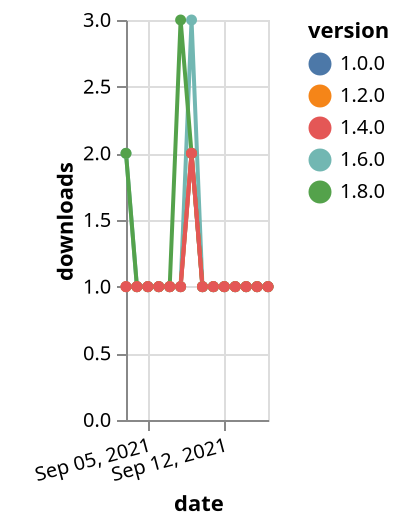 {"$schema": "https://vega.github.io/schema/vega-lite/v5.json", "description": "A simple bar chart with embedded data.", "data": {"values": [{"date": "2021-09-03", "total": 193, "delta": 2, "version": "1.6.0"}, {"date": "2021-09-04", "total": 194, "delta": 1, "version": "1.6.0"}, {"date": "2021-09-05", "total": 195, "delta": 1, "version": "1.6.0"}, {"date": "2021-09-06", "total": 196, "delta": 1, "version": "1.6.0"}, {"date": "2021-09-07", "total": 197, "delta": 1, "version": "1.6.0"}, {"date": "2021-09-08", "total": 198, "delta": 1, "version": "1.6.0"}, {"date": "2021-09-09", "total": 201, "delta": 3, "version": "1.6.0"}, {"date": "2021-09-10", "total": 202, "delta": 1, "version": "1.6.0"}, {"date": "2021-09-11", "total": 203, "delta": 1, "version": "1.6.0"}, {"date": "2021-09-12", "total": 204, "delta": 1, "version": "1.6.0"}, {"date": "2021-09-13", "total": 205, "delta": 1, "version": "1.6.0"}, {"date": "2021-09-14", "total": 206, "delta": 1, "version": "1.6.0"}, {"date": "2021-09-15", "total": 207, "delta": 1, "version": "1.6.0"}, {"date": "2021-09-16", "total": 208, "delta": 1, "version": "1.6.0"}, {"date": "2021-09-03", "total": 121, "delta": 2, "version": "1.8.0"}, {"date": "2021-09-04", "total": 122, "delta": 1, "version": "1.8.0"}, {"date": "2021-09-05", "total": 123, "delta": 1, "version": "1.8.0"}, {"date": "2021-09-06", "total": 124, "delta": 1, "version": "1.8.0"}, {"date": "2021-09-07", "total": 125, "delta": 1, "version": "1.8.0"}, {"date": "2021-09-08", "total": 128, "delta": 3, "version": "1.8.0"}, {"date": "2021-09-09", "total": 130, "delta": 2, "version": "1.8.0"}, {"date": "2021-09-10", "total": 131, "delta": 1, "version": "1.8.0"}, {"date": "2021-09-11", "total": 132, "delta": 1, "version": "1.8.0"}, {"date": "2021-09-12", "total": 133, "delta": 1, "version": "1.8.0"}, {"date": "2021-09-13", "total": 134, "delta": 1, "version": "1.8.0"}, {"date": "2021-09-14", "total": 135, "delta": 1, "version": "1.8.0"}, {"date": "2021-09-15", "total": 136, "delta": 1, "version": "1.8.0"}, {"date": "2021-09-16", "total": 137, "delta": 1, "version": "1.8.0"}, {"date": "2021-09-03", "total": 193, "delta": 1, "version": "1.0.0"}, {"date": "2021-09-04", "total": 194, "delta": 1, "version": "1.0.0"}, {"date": "2021-09-05", "total": 195, "delta": 1, "version": "1.0.0"}, {"date": "2021-09-06", "total": 196, "delta": 1, "version": "1.0.0"}, {"date": "2021-09-07", "total": 197, "delta": 1, "version": "1.0.0"}, {"date": "2021-09-08", "total": 198, "delta": 1, "version": "1.0.0"}, {"date": "2021-09-09", "total": 200, "delta": 2, "version": "1.0.0"}, {"date": "2021-09-10", "total": 201, "delta": 1, "version": "1.0.0"}, {"date": "2021-09-11", "total": 202, "delta": 1, "version": "1.0.0"}, {"date": "2021-09-12", "total": 203, "delta": 1, "version": "1.0.0"}, {"date": "2021-09-13", "total": 204, "delta": 1, "version": "1.0.0"}, {"date": "2021-09-14", "total": 205, "delta": 1, "version": "1.0.0"}, {"date": "2021-09-15", "total": 206, "delta": 1, "version": "1.0.0"}, {"date": "2021-09-16", "total": 207, "delta": 1, "version": "1.0.0"}, {"date": "2021-09-03", "total": 180, "delta": 1, "version": "1.2.0"}, {"date": "2021-09-04", "total": 181, "delta": 1, "version": "1.2.0"}, {"date": "2021-09-05", "total": 182, "delta": 1, "version": "1.2.0"}, {"date": "2021-09-06", "total": 183, "delta": 1, "version": "1.2.0"}, {"date": "2021-09-07", "total": 184, "delta": 1, "version": "1.2.0"}, {"date": "2021-09-08", "total": 185, "delta": 1, "version": "1.2.0"}, {"date": "2021-09-09", "total": 187, "delta": 2, "version": "1.2.0"}, {"date": "2021-09-10", "total": 188, "delta": 1, "version": "1.2.0"}, {"date": "2021-09-11", "total": 189, "delta": 1, "version": "1.2.0"}, {"date": "2021-09-12", "total": 190, "delta": 1, "version": "1.2.0"}, {"date": "2021-09-13", "total": 191, "delta": 1, "version": "1.2.0"}, {"date": "2021-09-14", "total": 192, "delta": 1, "version": "1.2.0"}, {"date": "2021-09-15", "total": 193, "delta": 1, "version": "1.2.0"}, {"date": "2021-09-16", "total": 194, "delta": 1, "version": "1.2.0"}, {"date": "2021-09-03", "total": 162, "delta": 1, "version": "1.4.0"}, {"date": "2021-09-04", "total": 163, "delta": 1, "version": "1.4.0"}, {"date": "2021-09-05", "total": 164, "delta": 1, "version": "1.4.0"}, {"date": "2021-09-06", "total": 165, "delta": 1, "version": "1.4.0"}, {"date": "2021-09-07", "total": 166, "delta": 1, "version": "1.4.0"}, {"date": "2021-09-08", "total": 167, "delta": 1, "version": "1.4.0"}, {"date": "2021-09-09", "total": 169, "delta": 2, "version": "1.4.0"}, {"date": "2021-09-10", "total": 170, "delta": 1, "version": "1.4.0"}, {"date": "2021-09-11", "total": 171, "delta": 1, "version": "1.4.0"}, {"date": "2021-09-12", "total": 172, "delta": 1, "version": "1.4.0"}, {"date": "2021-09-13", "total": 173, "delta": 1, "version": "1.4.0"}, {"date": "2021-09-14", "total": 174, "delta": 1, "version": "1.4.0"}, {"date": "2021-09-15", "total": 175, "delta": 1, "version": "1.4.0"}, {"date": "2021-09-16", "total": 176, "delta": 1, "version": "1.4.0"}]}, "width": "container", "mark": {"type": "line", "point": {"filled": true}}, "encoding": {"x": {"field": "date", "type": "temporal", "timeUnit": "yearmonthdate", "title": "date", "axis": {"labelAngle": -15}}, "y": {"field": "delta", "type": "quantitative", "title": "downloads"}, "color": {"field": "version", "type": "nominal"}, "tooltip": {"field": "delta"}}}